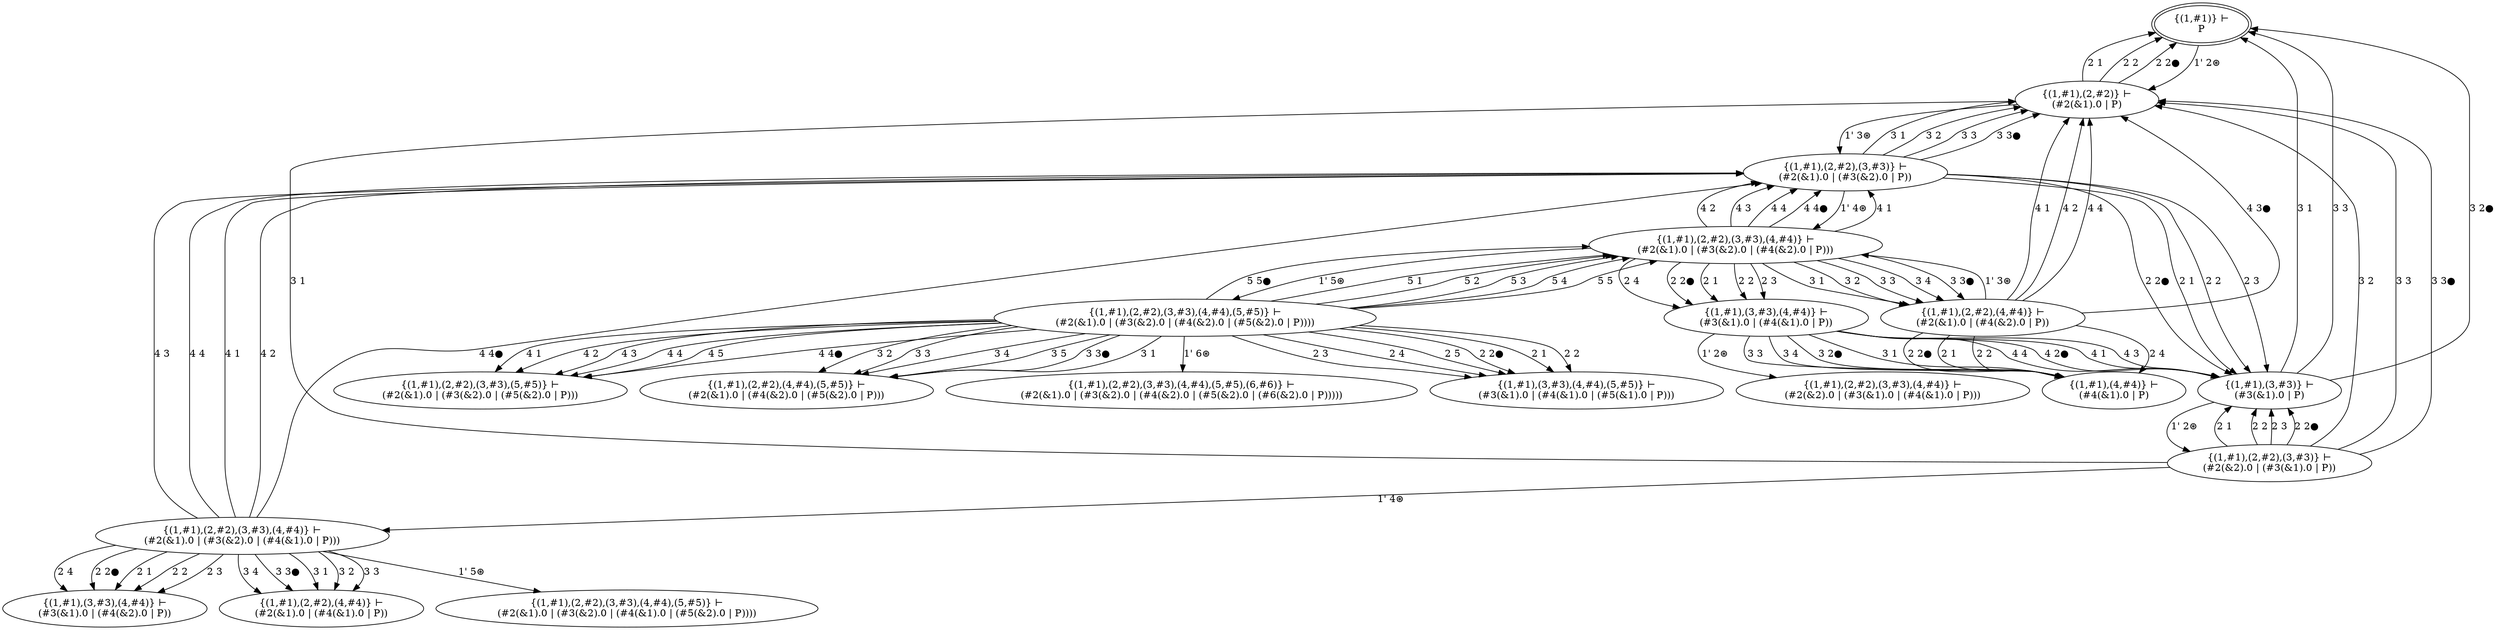 digraph {
    s0 [peripheries=2,label="{(1,#1)} ⊢
P"]
    s1 [label="{(1,#1),(2,#2)} ⊢
(#2(&1).0 | P)"]
    s2 [label="{(1,#1),(2,#2),(3,#3)} ⊢
(#2(&1).0 | (#3(&2).0 | P))"]
    s3 [label="{(1,#1),(3,#3)} ⊢
(#3(&1).0 | P)"]
    s4 [label="{(1,#1),(2,#2),(3,#3),(4,#4)} ⊢
(#2(&1).0 | (#3(&2).0 | (#4(&2).0 | P)))"]
    s5 [label="{(1,#1),(2,#2),(3,#3)} ⊢
(#2(&2).0 | (#3(&1).0 | P))"]
    s6 [label="{(1,#1),(3,#3),(4,#4)} ⊢
(#3(&1).0 | (#4(&1).0 | P))"]
    s7 [label="{(1,#1),(2,#2),(4,#4)} ⊢
(#2(&1).0 | (#4(&2).0 | P))"]
    s8 [label="{(1,#1),(2,#2),(3,#3),(4,#4),(5,#5)} ⊢
(#2(&1).0 | (#3(&2).0 | (#4(&2).0 | (#5(&2).0 | P))))"]
    s9 [label="{(1,#1),(2,#2),(3,#3),(4,#4)} ⊢
(#2(&1).0 | (#3(&2).0 | (#4(&1).0 | P)))"]
    s10 [label="{(1,#1),(4,#4)} ⊢
(#4(&1).0 | P)"]
    s11 [label="{(1,#1),(2,#2),(3,#3),(4,#4)} ⊢
(#2(&2).0 | (#3(&1).0 | (#4(&1).0 | P)))"]
    s12 [label="{(1,#1),(3,#3),(4,#4),(5,#5)} ⊢
(#3(&1).0 | (#4(&1).0 | (#5(&1).0 | P)))"]
    s13 [label="{(1,#1),(2,#2),(4,#4),(5,#5)} ⊢
(#2(&1).0 | (#4(&2).0 | (#5(&2).0 | P)))"]
    s14 [label="{(1,#1),(2,#2),(3,#3),(5,#5)} ⊢
(#2(&1).0 | (#3(&2).0 | (#5(&2).0 | P)))"]
    s15 [label="{(1,#1),(2,#2),(3,#3),(4,#4),(5,#5),(6,#6)} ⊢
(#2(&1).0 | (#3(&2).0 | (#4(&2).0 | (#5(&2).0 | (#6(&2).0 | P)))))"]
    s16 [label="{(1,#1),(3,#3),(4,#4)} ⊢
(#3(&1).0 | (#4(&2).0 | P))"]
    s17 [label="{(1,#1),(2,#2),(4,#4)} ⊢
(#2(&1).0 | (#4(&1).0 | P))"]
    s18 [label="{(1,#1),(2,#2),(3,#3),(4,#4),(5,#5)} ⊢
(#2(&1).0 | (#3(&2).0 | (#4(&1).0 | (#5(&2).0 | P))))"]

    s0 -> s1 [label="1' 2⊛ "]
    s1 -> s0 [label="2 1 "]
    s1 -> s0 [label="2 2 "]
    s1 -> s0 [label="2 2● "]
    s1 -> s2 [label="1' 3⊛ "]
    s2 -> s3 [label="2 1 "]
    s2 -> s3 [label="2 2 "]
    s2 -> s3 [label="2 3 "]
    s2 -> s3 [label="2 2● "]
    s2 -> s1 [label="3 1 "]
    s2 -> s1 [label="3 2 "]
    s2 -> s1 [label="3 3 "]
    s2 -> s1 [label="3 3● "]
    s2 -> s4 [label="1' 4⊛ "]
    s3 -> s0 [label="3 1 "]
    s3 -> s0 [label="3 3 "]
    s3 -> s0 [label="3 2● "]
    s3 -> s5 [label="1' 2⊛ "]
    s4 -> s6 [label="2 1 "]
    s4 -> s6 [label="2 2 "]
    s4 -> s6 [label="2 3 "]
    s4 -> s6 [label="2 4 "]
    s4 -> s6 [label="2 2● "]
    s4 -> s7 [label="3 1 "]
    s4 -> s7 [label="3 2 "]
    s4 -> s7 [label="3 3 "]
    s4 -> s7 [label="3 4 "]
    s4 -> s7 [label="3 3● "]
    s4 -> s2 [label="4 1 "]
    s4 -> s2 [label="4 2 "]
    s4 -> s2 [label="4 3 "]
    s4 -> s2 [label="4 4 "]
    s4 -> s2 [label="4 4● "]
    s4 -> s8 [label="1' 5⊛ "]
    s5 -> s3 [label="2 1 "]
    s5 -> s3 [label="2 2 "]
    s5 -> s3 [label="2 3 "]
    s5 -> s3 [label="2 2● "]
    s5 -> s1 [label="3 1 "]
    s5 -> s1 [label="3 2 "]
    s5 -> s1 [label="3 3 "]
    s5 -> s1 [label="3 3● "]
    s5 -> s9 [label="1' 4⊛ "]
    s6 -> s10 [label="3 1 "]
    s6 -> s10 [label="3 3 "]
    s6 -> s10 [label="3 4 "]
    s6 -> s10 [label="3 2● "]
    s6 -> s3 [label="4 1 "]
    s6 -> s3 [label="4 3 "]
    s6 -> s3 [label="4 4 "]
    s6 -> s3 [label="4 2● "]
    s6 -> s11 [label="1' 2⊛ "]
    s7 -> s10 [label="2 1 "]
    s7 -> s10 [label="2 2 "]
    s7 -> s10 [label="2 4 "]
    s7 -> s10 [label="2 2● "]
    s7 -> s1 [label="4 1 "]
    s7 -> s1 [label="4 2 "]
    s7 -> s1 [label="4 4 "]
    s7 -> s1 [label="4 3● "]
    s7 -> s4 [label="1' 3⊛ "]
    s8 -> s12 [label="2 1 "]
    s8 -> s12 [label="2 2 "]
    s8 -> s12 [label="2 3 "]
    s8 -> s12 [label="2 4 "]
    s8 -> s12 [label="2 5 "]
    s8 -> s12 [label="2 2● "]
    s8 -> s13 [label="3 1 "]
    s8 -> s13 [label="3 2 "]
    s8 -> s13 [label="3 3 "]
    s8 -> s13 [label="3 4 "]
    s8 -> s13 [label="3 5 "]
    s8 -> s13 [label="3 3● "]
    s8 -> s14 [label="4 1 "]
    s8 -> s14 [label="4 2 "]
    s8 -> s14 [label="4 3 "]
    s8 -> s14 [label="4 4 "]
    s8 -> s14 [label="4 5 "]
    s8 -> s14 [label="4 4● "]
    s8 -> s4 [label="5 1 "]
    s8 -> s4 [label="5 2 "]
    s8 -> s4 [label="5 3 "]
    s8 -> s4 [label="5 4 "]
    s8 -> s4 [label="5 5 "]
    s8 -> s4 [label="5 5● "]
    s8 -> s15 [label="1' 6⊛ "]
    s9 -> s16 [label="2 1 "]
    s9 -> s16 [label="2 2 "]
    s9 -> s16 [label="2 3 "]
    s9 -> s16 [label="2 4 "]
    s9 -> s16 [label="2 2● "]
    s9 -> s17 [label="3 1 "]
    s9 -> s17 [label="3 2 "]
    s9 -> s17 [label="3 3 "]
    s9 -> s17 [label="3 4 "]
    s9 -> s17 [label="3 3● "]
    s9 -> s2 [label="4 1 "]
    s9 -> s2 [label="4 2 "]
    s9 -> s2 [label="4 3 "]
    s9 -> s2 [label="4 4 "]
    s9 -> s2 [label="4 4● "]
    s9 -> s18 [label="1' 5⊛ "]
}
